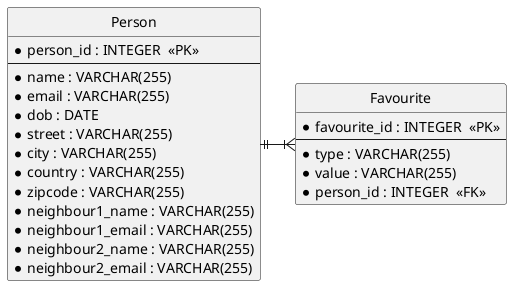 @startuml 1NF

hide circle

entity "Person" {
  * person_id : INTEGER  <<PK>>
  --
  * name : VARCHAR(255)
  * email : VARCHAR(255)
  * dob : DATE
  * street : VARCHAR(255)
  * city : VARCHAR(255)
  * country : VARCHAR(255)
  * zipcode : VARCHAR(255)
  * neighbour1_name : VARCHAR(255)
  * neighbour1_email : VARCHAR(255)
  * neighbour2_name : VARCHAR(255)
  * neighbour2_email : VARCHAR(255)
}

entity "Favourite" {
  * favourite_id : INTEGER  <<PK>>
  --
  * type : VARCHAR(255)
  * value : VARCHAR(255)
  * person_id : INTEGER  <<FK>>
}

Person ||-right-|{ Favourite

@enduml